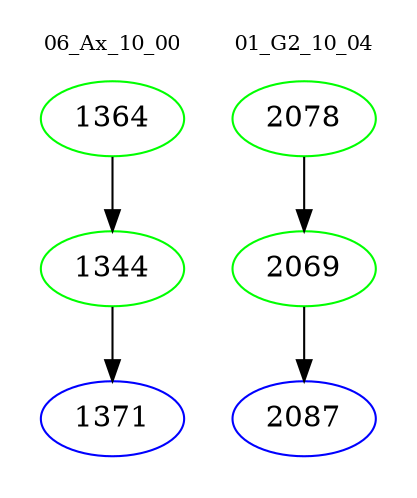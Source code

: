 digraph{
subgraph cluster_0 {
color = white
label = "06_Ax_10_00";
fontsize=10;
T0_1364 [label="1364", color="green"]
T0_1364 -> T0_1344 [color="black"]
T0_1344 [label="1344", color="green"]
T0_1344 -> T0_1371 [color="black"]
T0_1371 [label="1371", color="blue"]
}
subgraph cluster_1 {
color = white
label = "01_G2_10_04";
fontsize=10;
T1_2078 [label="2078", color="green"]
T1_2078 -> T1_2069 [color="black"]
T1_2069 [label="2069", color="green"]
T1_2069 -> T1_2087 [color="black"]
T1_2087 [label="2087", color="blue"]
}
}
